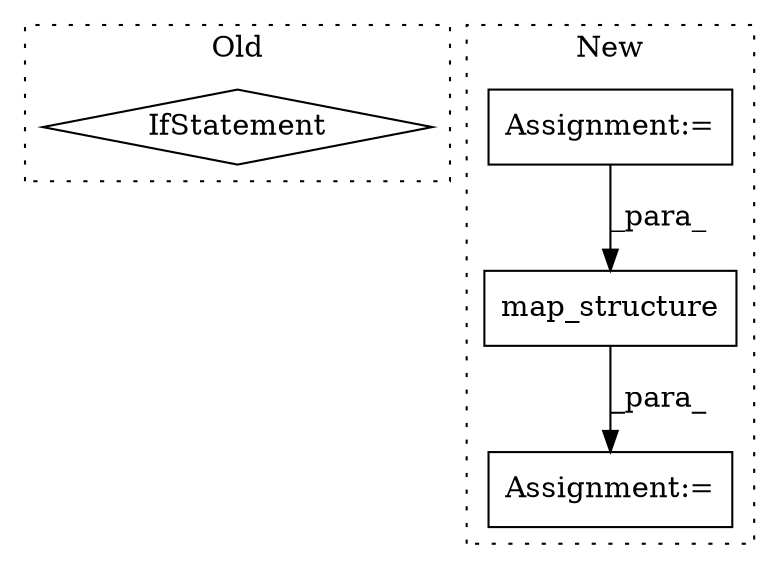digraph G {
subgraph cluster0 {
1 [label="IfStatement" a="25" s="7212" l="38" shape="diamond"];
label = "Old";
style="dotted";
}
subgraph cluster1 {
2 [label="map_structure" a="32" s="6688,6721" l="14,1" shape="box"];
3 [label="Assignment:=" a="7" s="5965" l="1" shape="box"];
4 [label="Assignment:=" a="7" s="6682" l="1" shape="box"];
label = "New";
style="dotted";
}
2 -> 4 [label="_para_"];
3 -> 2 [label="_para_"];
}